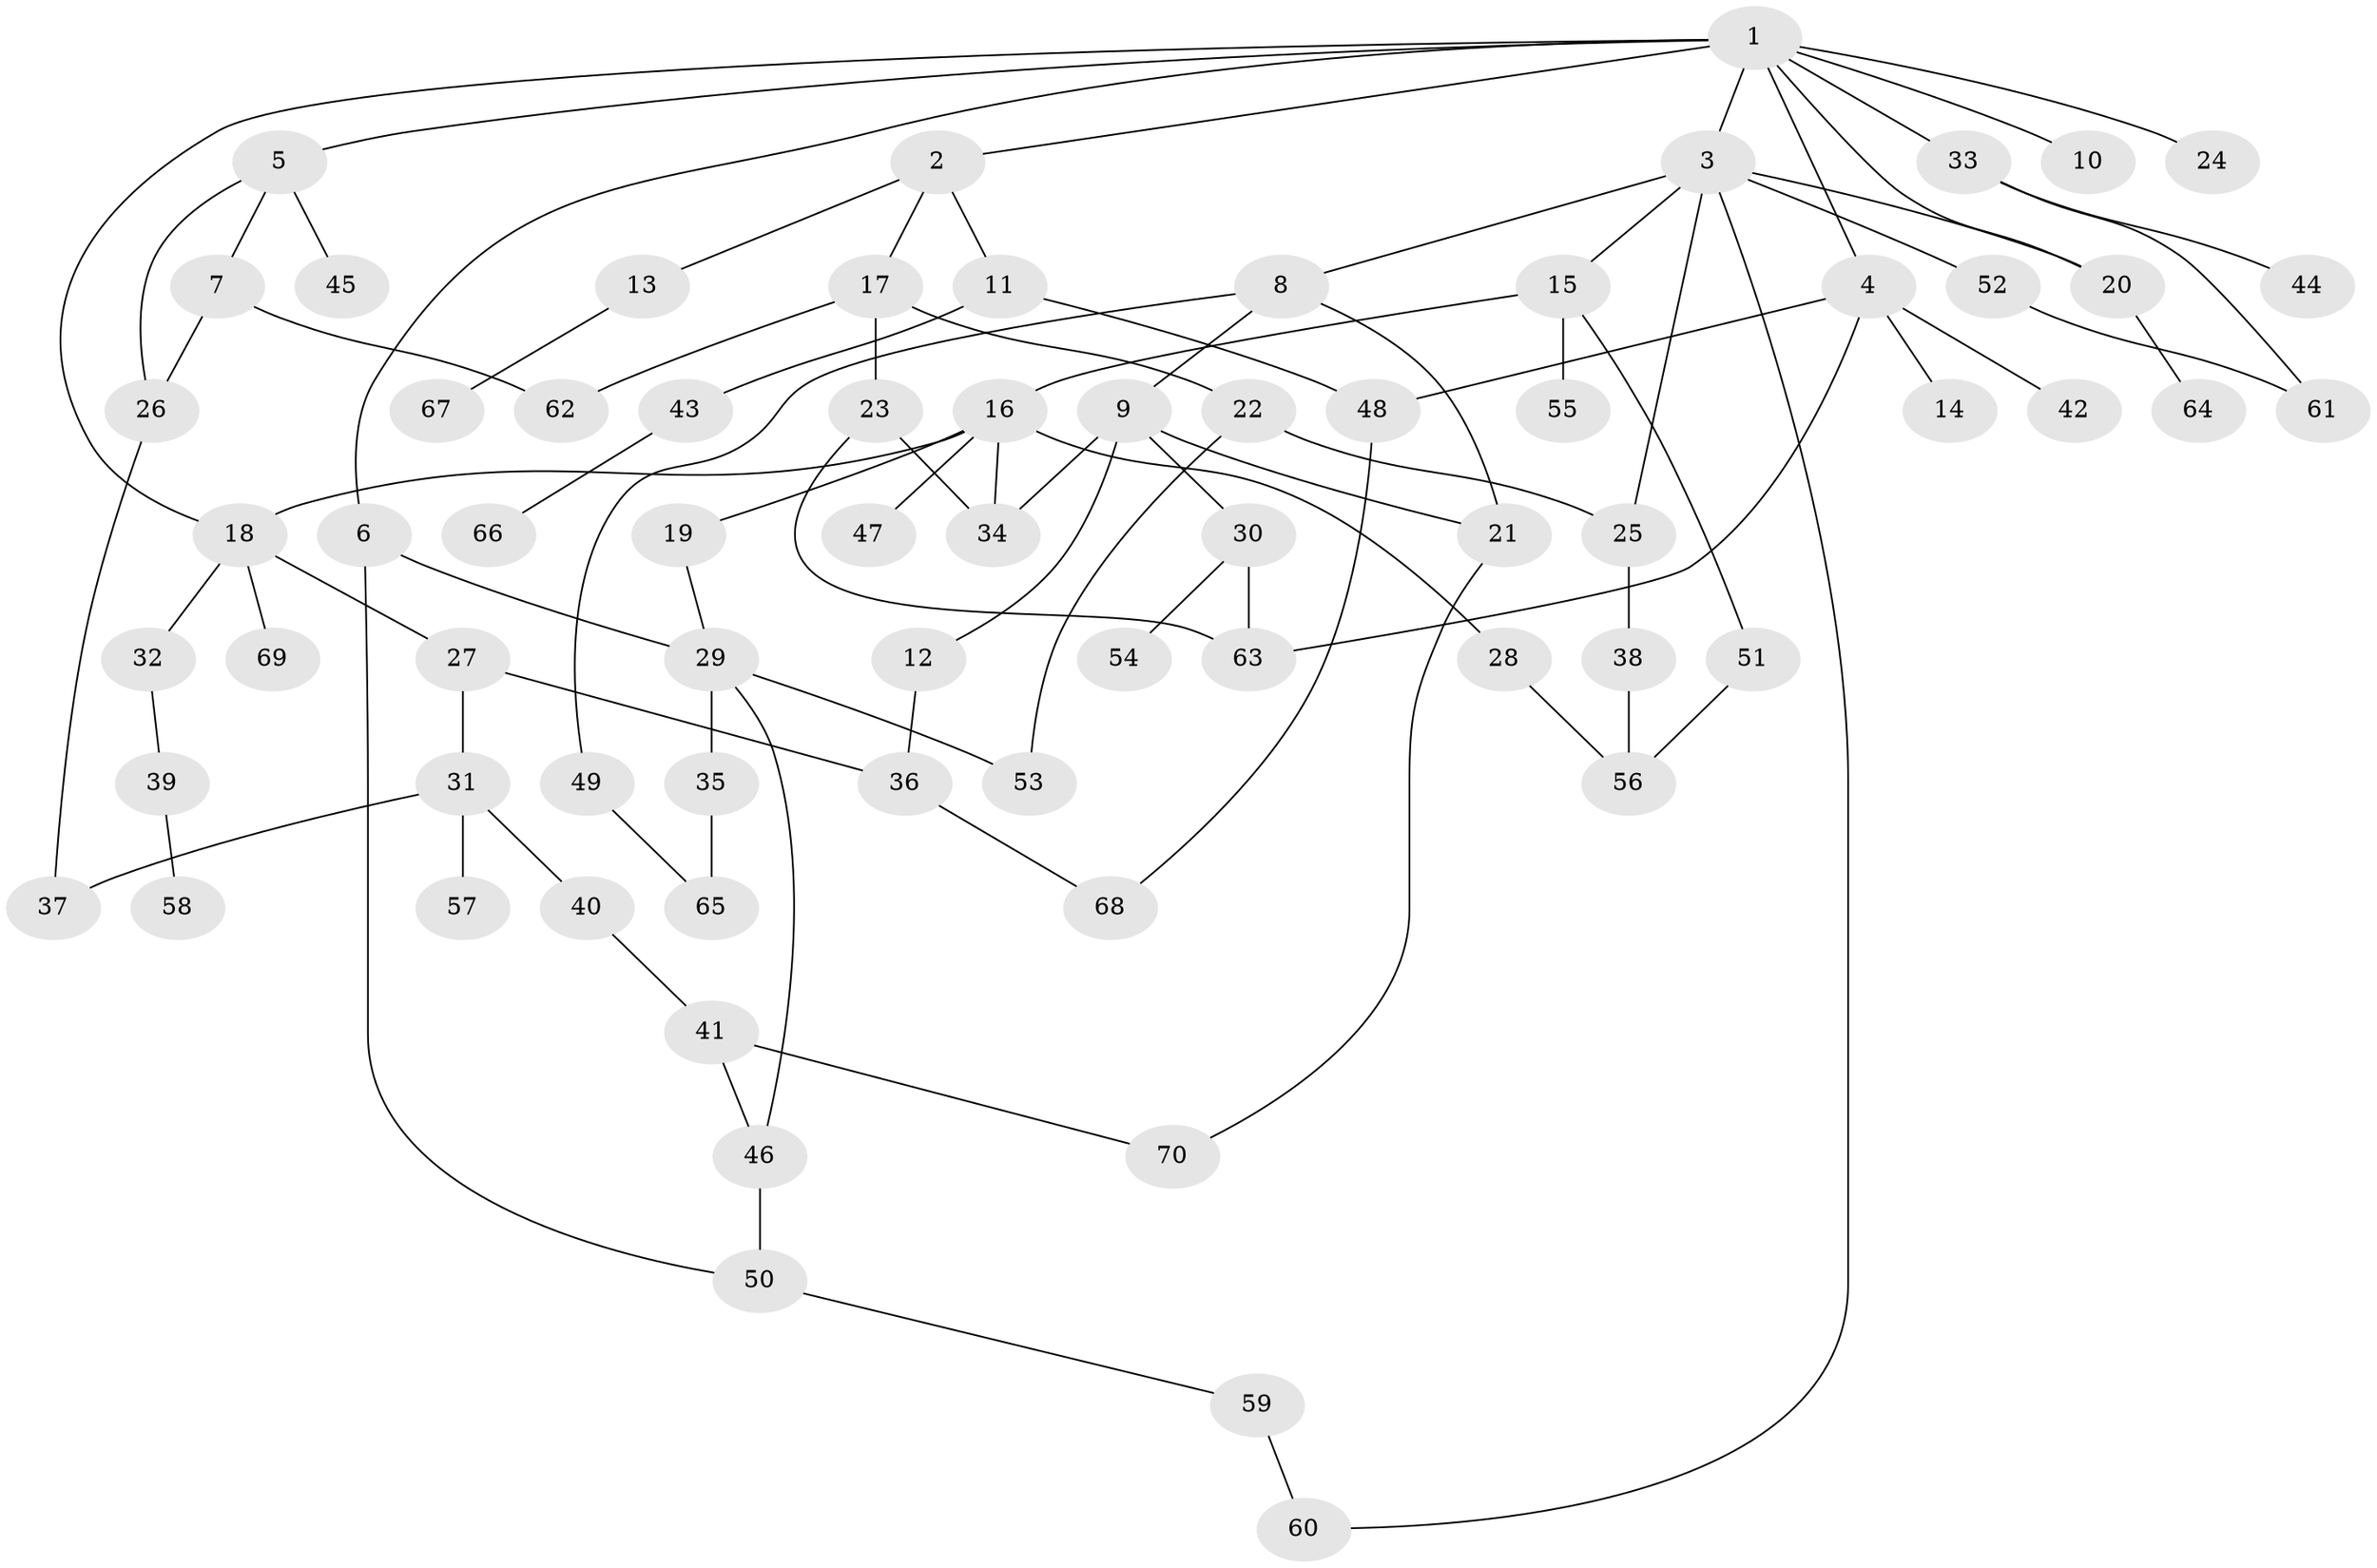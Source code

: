 // Generated by graph-tools (version 1.1) at 2025/10/02/27/25 16:10:55]
// undirected, 70 vertices, 93 edges
graph export_dot {
graph [start="1"]
  node [color=gray90,style=filled];
  1;
  2;
  3;
  4;
  5;
  6;
  7;
  8;
  9;
  10;
  11;
  12;
  13;
  14;
  15;
  16;
  17;
  18;
  19;
  20;
  21;
  22;
  23;
  24;
  25;
  26;
  27;
  28;
  29;
  30;
  31;
  32;
  33;
  34;
  35;
  36;
  37;
  38;
  39;
  40;
  41;
  42;
  43;
  44;
  45;
  46;
  47;
  48;
  49;
  50;
  51;
  52;
  53;
  54;
  55;
  56;
  57;
  58;
  59;
  60;
  61;
  62;
  63;
  64;
  65;
  66;
  67;
  68;
  69;
  70;
  1 -- 2;
  1 -- 3;
  1 -- 4;
  1 -- 5;
  1 -- 6;
  1 -- 10;
  1 -- 18;
  1 -- 24;
  1 -- 33;
  1 -- 20;
  2 -- 11;
  2 -- 13;
  2 -- 17;
  3 -- 8;
  3 -- 15;
  3 -- 20;
  3 -- 52;
  3 -- 60;
  3 -- 25;
  4 -- 14;
  4 -- 42;
  4 -- 63;
  4 -- 48;
  5 -- 7;
  5 -- 26;
  5 -- 45;
  6 -- 29;
  6 -- 50;
  7 -- 26;
  7 -- 62;
  8 -- 9;
  8 -- 21;
  8 -- 49;
  9 -- 12;
  9 -- 30;
  9 -- 34;
  9 -- 21;
  11 -- 43;
  11 -- 48;
  12 -- 36;
  13 -- 67;
  15 -- 16;
  15 -- 51;
  15 -- 55;
  16 -- 19;
  16 -- 28;
  16 -- 47;
  16 -- 34;
  16 -- 18;
  17 -- 22;
  17 -- 23;
  17 -- 62;
  18 -- 27;
  18 -- 32;
  18 -- 69;
  19 -- 29;
  20 -- 64;
  21 -- 70;
  22 -- 25;
  22 -- 53;
  23 -- 34;
  23 -- 63;
  25 -- 38;
  26 -- 37;
  27 -- 31;
  27 -- 36;
  28 -- 56;
  29 -- 35;
  29 -- 53;
  29 -- 46;
  30 -- 54;
  30 -- 63;
  31 -- 37;
  31 -- 40;
  31 -- 57;
  32 -- 39;
  33 -- 44;
  33 -- 61;
  35 -- 65;
  36 -- 68;
  38 -- 56;
  39 -- 58;
  40 -- 41;
  41 -- 46;
  41 -- 70;
  43 -- 66;
  46 -- 50;
  48 -- 68;
  49 -- 65;
  50 -- 59;
  51 -- 56;
  52 -- 61;
  59 -- 60;
}
